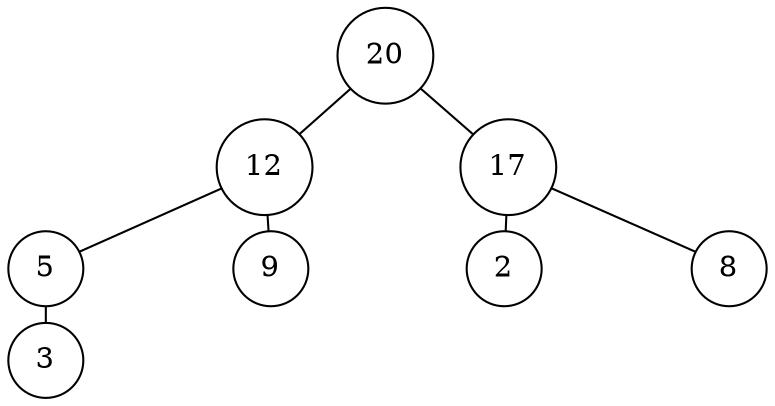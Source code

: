digraph BT310 {
    nodesep=1;
    ranksep=0.1;
    margin=0;
    graph [ordering="out"]
    node [shape=circle];
    edge [arrowsize=0.8, arrowhead=none, arrowtail=none];
    20 -> 12;
    20 -> 17;
    12 -> 5;
    12 -> 9;
    17 -> 2;
    17 -> 8;
    5 -> 3 [side="left"];
}